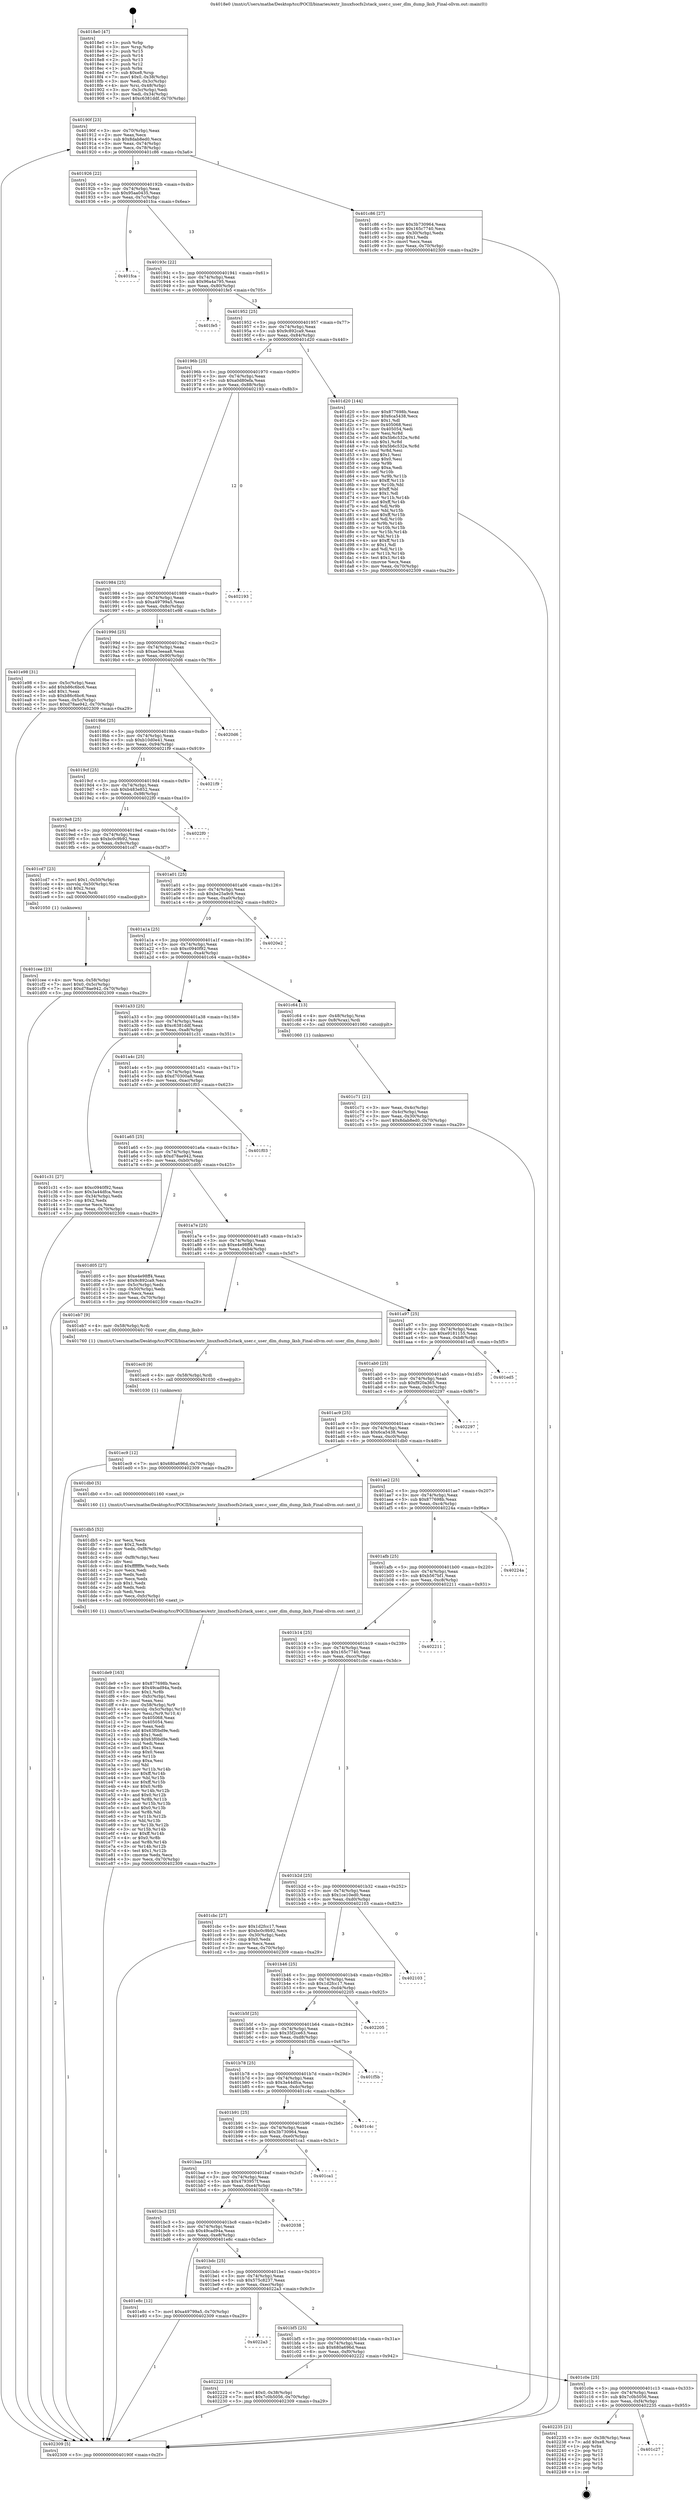 digraph "0x4018e0" {
  label = "0x4018e0 (/mnt/c/Users/mathe/Desktop/tcc/POCII/binaries/extr_linuxfsocfs2stack_user.c_user_dlm_dump_lksb_Final-ollvm.out::main(0))"
  labelloc = "t"
  node[shape=record]

  Entry [label="",width=0.3,height=0.3,shape=circle,fillcolor=black,style=filled]
  "0x40190f" [label="{
     0x40190f [23]\l
     | [instrs]\l
     &nbsp;&nbsp;0x40190f \<+3\>: mov -0x70(%rbp),%eax\l
     &nbsp;&nbsp;0x401912 \<+2\>: mov %eax,%ecx\l
     &nbsp;&nbsp;0x401914 \<+6\>: sub $0x8dab8ed0,%ecx\l
     &nbsp;&nbsp;0x40191a \<+3\>: mov %eax,-0x74(%rbp)\l
     &nbsp;&nbsp;0x40191d \<+3\>: mov %ecx,-0x78(%rbp)\l
     &nbsp;&nbsp;0x401920 \<+6\>: je 0000000000401c86 \<main+0x3a6\>\l
  }"]
  "0x401c86" [label="{
     0x401c86 [27]\l
     | [instrs]\l
     &nbsp;&nbsp;0x401c86 \<+5\>: mov $0x3b730964,%eax\l
     &nbsp;&nbsp;0x401c8b \<+5\>: mov $0x165c7740,%ecx\l
     &nbsp;&nbsp;0x401c90 \<+3\>: mov -0x30(%rbp),%edx\l
     &nbsp;&nbsp;0x401c93 \<+3\>: cmp $0x1,%edx\l
     &nbsp;&nbsp;0x401c96 \<+3\>: cmovl %ecx,%eax\l
     &nbsp;&nbsp;0x401c99 \<+3\>: mov %eax,-0x70(%rbp)\l
     &nbsp;&nbsp;0x401c9c \<+5\>: jmp 0000000000402309 \<main+0xa29\>\l
  }"]
  "0x401926" [label="{
     0x401926 [22]\l
     | [instrs]\l
     &nbsp;&nbsp;0x401926 \<+5\>: jmp 000000000040192b \<main+0x4b\>\l
     &nbsp;&nbsp;0x40192b \<+3\>: mov -0x74(%rbp),%eax\l
     &nbsp;&nbsp;0x40192e \<+5\>: sub $0x95aa0435,%eax\l
     &nbsp;&nbsp;0x401933 \<+3\>: mov %eax,-0x7c(%rbp)\l
     &nbsp;&nbsp;0x401936 \<+6\>: je 0000000000401fca \<main+0x6ea\>\l
  }"]
  Exit [label="",width=0.3,height=0.3,shape=circle,fillcolor=black,style=filled,peripheries=2]
  "0x401fca" [label="{
     0x401fca\l
  }", style=dashed]
  "0x40193c" [label="{
     0x40193c [22]\l
     | [instrs]\l
     &nbsp;&nbsp;0x40193c \<+5\>: jmp 0000000000401941 \<main+0x61\>\l
     &nbsp;&nbsp;0x401941 \<+3\>: mov -0x74(%rbp),%eax\l
     &nbsp;&nbsp;0x401944 \<+5\>: sub $0x96a4a795,%eax\l
     &nbsp;&nbsp;0x401949 \<+3\>: mov %eax,-0x80(%rbp)\l
     &nbsp;&nbsp;0x40194c \<+6\>: je 0000000000401fe5 \<main+0x705\>\l
  }"]
  "0x401c27" [label="{
     0x401c27\l
  }", style=dashed]
  "0x401fe5" [label="{
     0x401fe5\l
  }", style=dashed]
  "0x401952" [label="{
     0x401952 [25]\l
     | [instrs]\l
     &nbsp;&nbsp;0x401952 \<+5\>: jmp 0000000000401957 \<main+0x77\>\l
     &nbsp;&nbsp;0x401957 \<+3\>: mov -0x74(%rbp),%eax\l
     &nbsp;&nbsp;0x40195a \<+5\>: sub $0x9c892ca9,%eax\l
     &nbsp;&nbsp;0x40195f \<+6\>: mov %eax,-0x84(%rbp)\l
     &nbsp;&nbsp;0x401965 \<+6\>: je 0000000000401d20 \<main+0x440\>\l
  }"]
  "0x402235" [label="{
     0x402235 [21]\l
     | [instrs]\l
     &nbsp;&nbsp;0x402235 \<+3\>: mov -0x38(%rbp),%eax\l
     &nbsp;&nbsp;0x402238 \<+7\>: add $0xe8,%rsp\l
     &nbsp;&nbsp;0x40223f \<+1\>: pop %rbx\l
     &nbsp;&nbsp;0x402240 \<+2\>: pop %r12\l
     &nbsp;&nbsp;0x402242 \<+2\>: pop %r13\l
     &nbsp;&nbsp;0x402244 \<+2\>: pop %r14\l
     &nbsp;&nbsp;0x402246 \<+2\>: pop %r15\l
     &nbsp;&nbsp;0x402248 \<+1\>: pop %rbp\l
     &nbsp;&nbsp;0x402249 \<+1\>: ret\l
  }"]
  "0x401d20" [label="{
     0x401d20 [144]\l
     | [instrs]\l
     &nbsp;&nbsp;0x401d20 \<+5\>: mov $0x877698b,%eax\l
     &nbsp;&nbsp;0x401d25 \<+5\>: mov $0x6ca5438,%ecx\l
     &nbsp;&nbsp;0x401d2a \<+2\>: mov $0x1,%dl\l
     &nbsp;&nbsp;0x401d2c \<+7\>: mov 0x405068,%esi\l
     &nbsp;&nbsp;0x401d33 \<+7\>: mov 0x405054,%edi\l
     &nbsp;&nbsp;0x401d3a \<+3\>: mov %esi,%r8d\l
     &nbsp;&nbsp;0x401d3d \<+7\>: add $0x5b6c532e,%r8d\l
     &nbsp;&nbsp;0x401d44 \<+4\>: sub $0x1,%r8d\l
     &nbsp;&nbsp;0x401d48 \<+7\>: sub $0x5b6c532e,%r8d\l
     &nbsp;&nbsp;0x401d4f \<+4\>: imul %r8d,%esi\l
     &nbsp;&nbsp;0x401d53 \<+3\>: and $0x1,%esi\l
     &nbsp;&nbsp;0x401d56 \<+3\>: cmp $0x0,%esi\l
     &nbsp;&nbsp;0x401d59 \<+4\>: sete %r9b\l
     &nbsp;&nbsp;0x401d5d \<+3\>: cmp $0xa,%edi\l
     &nbsp;&nbsp;0x401d60 \<+4\>: setl %r10b\l
     &nbsp;&nbsp;0x401d64 \<+3\>: mov %r9b,%r11b\l
     &nbsp;&nbsp;0x401d67 \<+4\>: xor $0xff,%r11b\l
     &nbsp;&nbsp;0x401d6b \<+3\>: mov %r10b,%bl\l
     &nbsp;&nbsp;0x401d6e \<+3\>: xor $0xff,%bl\l
     &nbsp;&nbsp;0x401d71 \<+3\>: xor $0x1,%dl\l
     &nbsp;&nbsp;0x401d74 \<+3\>: mov %r11b,%r14b\l
     &nbsp;&nbsp;0x401d77 \<+4\>: and $0xff,%r14b\l
     &nbsp;&nbsp;0x401d7b \<+3\>: and %dl,%r9b\l
     &nbsp;&nbsp;0x401d7e \<+3\>: mov %bl,%r15b\l
     &nbsp;&nbsp;0x401d81 \<+4\>: and $0xff,%r15b\l
     &nbsp;&nbsp;0x401d85 \<+3\>: and %dl,%r10b\l
     &nbsp;&nbsp;0x401d88 \<+3\>: or %r9b,%r14b\l
     &nbsp;&nbsp;0x401d8b \<+3\>: or %r10b,%r15b\l
     &nbsp;&nbsp;0x401d8e \<+3\>: xor %r15b,%r14b\l
     &nbsp;&nbsp;0x401d91 \<+3\>: or %bl,%r11b\l
     &nbsp;&nbsp;0x401d94 \<+4\>: xor $0xff,%r11b\l
     &nbsp;&nbsp;0x401d98 \<+3\>: or $0x1,%dl\l
     &nbsp;&nbsp;0x401d9b \<+3\>: and %dl,%r11b\l
     &nbsp;&nbsp;0x401d9e \<+3\>: or %r11b,%r14b\l
     &nbsp;&nbsp;0x401da1 \<+4\>: test $0x1,%r14b\l
     &nbsp;&nbsp;0x401da5 \<+3\>: cmovne %ecx,%eax\l
     &nbsp;&nbsp;0x401da8 \<+3\>: mov %eax,-0x70(%rbp)\l
     &nbsp;&nbsp;0x401dab \<+5\>: jmp 0000000000402309 \<main+0xa29\>\l
  }"]
  "0x40196b" [label="{
     0x40196b [25]\l
     | [instrs]\l
     &nbsp;&nbsp;0x40196b \<+5\>: jmp 0000000000401970 \<main+0x90\>\l
     &nbsp;&nbsp;0x401970 \<+3\>: mov -0x74(%rbp),%eax\l
     &nbsp;&nbsp;0x401973 \<+5\>: sub $0xa0d80efa,%eax\l
     &nbsp;&nbsp;0x401978 \<+6\>: mov %eax,-0x88(%rbp)\l
     &nbsp;&nbsp;0x40197e \<+6\>: je 0000000000402193 \<main+0x8b3\>\l
  }"]
  "0x401c0e" [label="{
     0x401c0e [25]\l
     | [instrs]\l
     &nbsp;&nbsp;0x401c0e \<+5\>: jmp 0000000000401c13 \<main+0x333\>\l
     &nbsp;&nbsp;0x401c13 \<+3\>: mov -0x74(%rbp),%eax\l
     &nbsp;&nbsp;0x401c16 \<+5\>: sub $0x7c0b5056,%eax\l
     &nbsp;&nbsp;0x401c1b \<+6\>: mov %eax,-0xf4(%rbp)\l
     &nbsp;&nbsp;0x401c21 \<+6\>: je 0000000000402235 \<main+0x955\>\l
  }"]
  "0x402193" [label="{
     0x402193\l
  }", style=dashed]
  "0x401984" [label="{
     0x401984 [25]\l
     | [instrs]\l
     &nbsp;&nbsp;0x401984 \<+5\>: jmp 0000000000401989 \<main+0xa9\>\l
     &nbsp;&nbsp;0x401989 \<+3\>: mov -0x74(%rbp),%eax\l
     &nbsp;&nbsp;0x40198c \<+5\>: sub $0xa49799a5,%eax\l
     &nbsp;&nbsp;0x401991 \<+6\>: mov %eax,-0x8c(%rbp)\l
     &nbsp;&nbsp;0x401997 \<+6\>: je 0000000000401e98 \<main+0x5b8\>\l
  }"]
  "0x402222" [label="{
     0x402222 [19]\l
     | [instrs]\l
     &nbsp;&nbsp;0x402222 \<+7\>: movl $0x0,-0x38(%rbp)\l
     &nbsp;&nbsp;0x402229 \<+7\>: movl $0x7c0b5056,-0x70(%rbp)\l
     &nbsp;&nbsp;0x402230 \<+5\>: jmp 0000000000402309 \<main+0xa29\>\l
  }"]
  "0x401e98" [label="{
     0x401e98 [31]\l
     | [instrs]\l
     &nbsp;&nbsp;0x401e98 \<+3\>: mov -0x5c(%rbp),%eax\l
     &nbsp;&nbsp;0x401e9b \<+5\>: add $0xb86c6bc6,%eax\l
     &nbsp;&nbsp;0x401ea0 \<+3\>: add $0x1,%eax\l
     &nbsp;&nbsp;0x401ea3 \<+5\>: sub $0xb86c6bc6,%eax\l
     &nbsp;&nbsp;0x401ea8 \<+3\>: mov %eax,-0x5c(%rbp)\l
     &nbsp;&nbsp;0x401eab \<+7\>: movl $0xd78ae942,-0x70(%rbp)\l
     &nbsp;&nbsp;0x401eb2 \<+5\>: jmp 0000000000402309 \<main+0xa29\>\l
  }"]
  "0x40199d" [label="{
     0x40199d [25]\l
     | [instrs]\l
     &nbsp;&nbsp;0x40199d \<+5\>: jmp 00000000004019a2 \<main+0xc2\>\l
     &nbsp;&nbsp;0x4019a2 \<+3\>: mov -0x74(%rbp),%eax\l
     &nbsp;&nbsp;0x4019a5 \<+5\>: sub $0xae3eeaa8,%eax\l
     &nbsp;&nbsp;0x4019aa \<+6\>: mov %eax,-0x90(%rbp)\l
     &nbsp;&nbsp;0x4019b0 \<+6\>: je 00000000004020d6 \<main+0x7f6\>\l
  }"]
  "0x401bf5" [label="{
     0x401bf5 [25]\l
     | [instrs]\l
     &nbsp;&nbsp;0x401bf5 \<+5\>: jmp 0000000000401bfa \<main+0x31a\>\l
     &nbsp;&nbsp;0x401bfa \<+3\>: mov -0x74(%rbp),%eax\l
     &nbsp;&nbsp;0x401bfd \<+5\>: sub $0x680a696d,%eax\l
     &nbsp;&nbsp;0x401c02 \<+6\>: mov %eax,-0xf0(%rbp)\l
     &nbsp;&nbsp;0x401c08 \<+6\>: je 0000000000402222 \<main+0x942\>\l
  }"]
  "0x4020d6" [label="{
     0x4020d6\l
  }", style=dashed]
  "0x4019b6" [label="{
     0x4019b6 [25]\l
     | [instrs]\l
     &nbsp;&nbsp;0x4019b6 \<+5\>: jmp 00000000004019bb \<main+0xdb\>\l
     &nbsp;&nbsp;0x4019bb \<+3\>: mov -0x74(%rbp),%eax\l
     &nbsp;&nbsp;0x4019be \<+5\>: sub $0xb10d0e41,%eax\l
     &nbsp;&nbsp;0x4019c3 \<+6\>: mov %eax,-0x94(%rbp)\l
     &nbsp;&nbsp;0x4019c9 \<+6\>: je 00000000004021f9 \<main+0x919\>\l
  }"]
  "0x4022a3" [label="{
     0x4022a3\l
  }", style=dashed]
  "0x4021f9" [label="{
     0x4021f9\l
  }", style=dashed]
  "0x4019cf" [label="{
     0x4019cf [25]\l
     | [instrs]\l
     &nbsp;&nbsp;0x4019cf \<+5\>: jmp 00000000004019d4 \<main+0xf4\>\l
     &nbsp;&nbsp;0x4019d4 \<+3\>: mov -0x74(%rbp),%eax\l
     &nbsp;&nbsp;0x4019d7 \<+5\>: sub $0xb483e852,%eax\l
     &nbsp;&nbsp;0x4019dc \<+6\>: mov %eax,-0x98(%rbp)\l
     &nbsp;&nbsp;0x4019e2 \<+6\>: je 00000000004022f0 \<main+0xa10\>\l
  }"]
  "0x401ec9" [label="{
     0x401ec9 [12]\l
     | [instrs]\l
     &nbsp;&nbsp;0x401ec9 \<+7\>: movl $0x680a696d,-0x70(%rbp)\l
     &nbsp;&nbsp;0x401ed0 \<+5\>: jmp 0000000000402309 \<main+0xa29\>\l
  }"]
  "0x4022f0" [label="{
     0x4022f0\l
  }", style=dashed]
  "0x4019e8" [label="{
     0x4019e8 [25]\l
     | [instrs]\l
     &nbsp;&nbsp;0x4019e8 \<+5\>: jmp 00000000004019ed \<main+0x10d\>\l
     &nbsp;&nbsp;0x4019ed \<+3\>: mov -0x74(%rbp),%eax\l
     &nbsp;&nbsp;0x4019f0 \<+5\>: sub $0xbc0c9b92,%eax\l
     &nbsp;&nbsp;0x4019f5 \<+6\>: mov %eax,-0x9c(%rbp)\l
     &nbsp;&nbsp;0x4019fb \<+6\>: je 0000000000401cd7 \<main+0x3f7\>\l
  }"]
  "0x401ec0" [label="{
     0x401ec0 [9]\l
     | [instrs]\l
     &nbsp;&nbsp;0x401ec0 \<+4\>: mov -0x58(%rbp),%rdi\l
     &nbsp;&nbsp;0x401ec4 \<+5\>: call 0000000000401030 \<free@plt\>\l
     | [calls]\l
     &nbsp;&nbsp;0x401030 \{1\} (unknown)\l
  }"]
  "0x401cd7" [label="{
     0x401cd7 [23]\l
     | [instrs]\l
     &nbsp;&nbsp;0x401cd7 \<+7\>: movl $0x1,-0x50(%rbp)\l
     &nbsp;&nbsp;0x401cde \<+4\>: movslq -0x50(%rbp),%rax\l
     &nbsp;&nbsp;0x401ce2 \<+4\>: shl $0x2,%rax\l
     &nbsp;&nbsp;0x401ce6 \<+3\>: mov %rax,%rdi\l
     &nbsp;&nbsp;0x401ce9 \<+5\>: call 0000000000401050 \<malloc@plt\>\l
     | [calls]\l
     &nbsp;&nbsp;0x401050 \{1\} (unknown)\l
  }"]
  "0x401a01" [label="{
     0x401a01 [25]\l
     | [instrs]\l
     &nbsp;&nbsp;0x401a01 \<+5\>: jmp 0000000000401a06 \<main+0x126\>\l
     &nbsp;&nbsp;0x401a06 \<+3\>: mov -0x74(%rbp),%eax\l
     &nbsp;&nbsp;0x401a09 \<+5\>: sub $0xbe25a9c9,%eax\l
     &nbsp;&nbsp;0x401a0e \<+6\>: mov %eax,-0xa0(%rbp)\l
     &nbsp;&nbsp;0x401a14 \<+6\>: je 00000000004020e2 \<main+0x802\>\l
  }"]
  "0x401bdc" [label="{
     0x401bdc [25]\l
     | [instrs]\l
     &nbsp;&nbsp;0x401bdc \<+5\>: jmp 0000000000401be1 \<main+0x301\>\l
     &nbsp;&nbsp;0x401be1 \<+3\>: mov -0x74(%rbp),%eax\l
     &nbsp;&nbsp;0x401be4 \<+5\>: sub $0x575c8237,%eax\l
     &nbsp;&nbsp;0x401be9 \<+6\>: mov %eax,-0xec(%rbp)\l
     &nbsp;&nbsp;0x401bef \<+6\>: je 00000000004022a3 \<main+0x9c3\>\l
  }"]
  "0x4020e2" [label="{
     0x4020e2\l
  }", style=dashed]
  "0x401a1a" [label="{
     0x401a1a [25]\l
     | [instrs]\l
     &nbsp;&nbsp;0x401a1a \<+5\>: jmp 0000000000401a1f \<main+0x13f\>\l
     &nbsp;&nbsp;0x401a1f \<+3\>: mov -0x74(%rbp),%eax\l
     &nbsp;&nbsp;0x401a22 \<+5\>: sub $0xc0940f92,%eax\l
     &nbsp;&nbsp;0x401a27 \<+6\>: mov %eax,-0xa4(%rbp)\l
     &nbsp;&nbsp;0x401a2d \<+6\>: je 0000000000401c64 \<main+0x384\>\l
  }"]
  "0x401e8c" [label="{
     0x401e8c [12]\l
     | [instrs]\l
     &nbsp;&nbsp;0x401e8c \<+7\>: movl $0xa49799a5,-0x70(%rbp)\l
     &nbsp;&nbsp;0x401e93 \<+5\>: jmp 0000000000402309 \<main+0xa29\>\l
  }"]
  "0x401c64" [label="{
     0x401c64 [13]\l
     | [instrs]\l
     &nbsp;&nbsp;0x401c64 \<+4\>: mov -0x48(%rbp),%rax\l
     &nbsp;&nbsp;0x401c68 \<+4\>: mov 0x8(%rax),%rdi\l
     &nbsp;&nbsp;0x401c6c \<+5\>: call 0000000000401060 \<atoi@plt\>\l
     | [calls]\l
     &nbsp;&nbsp;0x401060 \{1\} (unknown)\l
  }"]
  "0x401a33" [label="{
     0x401a33 [25]\l
     | [instrs]\l
     &nbsp;&nbsp;0x401a33 \<+5\>: jmp 0000000000401a38 \<main+0x158\>\l
     &nbsp;&nbsp;0x401a38 \<+3\>: mov -0x74(%rbp),%eax\l
     &nbsp;&nbsp;0x401a3b \<+5\>: sub $0xc6381ddf,%eax\l
     &nbsp;&nbsp;0x401a40 \<+6\>: mov %eax,-0xa8(%rbp)\l
     &nbsp;&nbsp;0x401a46 \<+6\>: je 0000000000401c31 \<main+0x351\>\l
  }"]
  "0x401bc3" [label="{
     0x401bc3 [25]\l
     | [instrs]\l
     &nbsp;&nbsp;0x401bc3 \<+5\>: jmp 0000000000401bc8 \<main+0x2e8\>\l
     &nbsp;&nbsp;0x401bc8 \<+3\>: mov -0x74(%rbp),%eax\l
     &nbsp;&nbsp;0x401bcb \<+5\>: sub $0x49cad94a,%eax\l
     &nbsp;&nbsp;0x401bd0 \<+6\>: mov %eax,-0xe8(%rbp)\l
     &nbsp;&nbsp;0x401bd6 \<+6\>: je 0000000000401e8c \<main+0x5ac\>\l
  }"]
  "0x401c31" [label="{
     0x401c31 [27]\l
     | [instrs]\l
     &nbsp;&nbsp;0x401c31 \<+5\>: mov $0xc0940f92,%eax\l
     &nbsp;&nbsp;0x401c36 \<+5\>: mov $0x3a44dfca,%ecx\l
     &nbsp;&nbsp;0x401c3b \<+3\>: mov -0x34(%rbp),%edx\l
     &nbsp;&nbsp;0x401c3e \<+3\>: cmp $0x2,%edx\l
     &nbsp;&nbsp;0x401c41 \<+3\>: cmovne %ecx,%eax\l
     &nbsp;&nbsp;0x401c44 \<+3\>: mov %eax,-0x70(%rbp)\l
     &nbsp;&nbsp;0x401c47 \<+5\>: jmp 0000000000402309 \<main+0xa29\>\l
  }"]
  "0x401a4c" [label="{
     0x401a4c [25]\l
     | [instrs]\l
     &nbsp;&nbsp;0x401a4c \<+5\>: jmp 0000000000401a51 \<main+0x171\>\l
     &nbsp;&nbsp;0x401a51 \<+3\>: mov -0x74(%rbp),%eax\l
     &nbsp;&nbsp;0x401a54 \<+5\>: sub $0xd70300a8,%eax\l
     &nbsp;&nbsp;0x401a59 \<+6\>: mov %eax,-0xac(%rbp)\l
     &nbsp;&nbsp;0x401a5f \<+6\>: je 0000000000401f03 \<main+0x623\>\l
  }"]
  "0x402309" [label="{
     0x402309 [5]\l
     | [instrs]\l
     &nbsp;&nbsp;0x402309 \<+5\>: jmp 000000000040190f \<main+0x2f\>\l
  }"]
  "0x4018e0" [label="{
     0x4018e0 [47]\l
     | [instrs]\l
     &nbsp;&nbsp;0x4018e0 \<+1\>: push %rbp\l
     &nbsp;&nbsp;0x4018e1 \<+3\>: mov %rsp,%rbp\l
     &nbsp;&nbsp;0x4018e4 \<+2\>: push %r15\l
     &nbsp;&nbsp;0x4018e6 \<+2\>: push %r14\l
     &nbsp;&nbsp;0x4018e8 \<+2\>: push %r13\l
     &nbsp;&nbsp;0x4018ea \<+2\>: push %r12\l
     &nbsp;&nbsp;0x4018ec \<+1\>: push %rbx\l
     &nbsp;&nbsp;0x4018ed \<+7\>: sub $0xe8,%rsp\l
     &nbsp;&nbsp;0x4018f4 \<+7\>: movl $0x0,-0x38(%rbp)\l
     &nbsp;&nbsp;0x4018fb \<+3\>: mov %edi,-0x3c(%rbp)\l
     &nbsp;&nbsp;0x4018fe \<+4\>: mov %rsi,-0x48(%rbp)\l
     &nbsp;&nbsp;0x401902 \<+3\>: mov -0x3c(%rbp),%edi\l
     &nbsp;&nbsp;0x401905 \<+3\>: mov %edi,-0x34(%rbp)\l
     &nbsp;&nbsp;0x401908 \<+7\>: movl $0xc6381ddf,-0x70(%rbp)\l
  }"]
  "0x401c71" [label="{
     0x401c71 [21]\l
     | [instrs]\l
     &nbsp;&nbsp;0x401c71 \<+3\>: mov %eax,-0x4c(%rbp)\l
     &nbsp;&nbsp;0x401c74 \<+3\>: mov -0x4c(%rbp),%eax\l
     &nbsp;&nbsp;0x401c77 \<+3\>: mov %eax,-0x30(%rbp)\l
     &nbsp;&nbsp;0x401c7a \<+7\>: movl $0x8dab8ed0,-0x70(%rbp)\l
     &nbsp;&nbsp;0x401c81 \<+5\>: jmp 0000000000402309 \<main+0xa29\>\l
  }"]
  "0x402038" [label="{
     0x402038\l
  }", style=dashed]
  "0x401f03" [label="{
     0x401f03\l
  }", style=dashed]
  "0x401a65" [label="{
     0x401a65 [25]\l
     | [instrs]\l
     &nbsp;&nbsp;0x401a65 \<+5\>: jmp 0000000000401a6a \<main+0x18a\>\l
     &nbsp;&nbsp;0x401a6a \<+3\>: mov -0x74(%rbp),%eax\l
     &nbsp;&nbsp;0x401a6d \<+5\>: sub $0xd78ae942,%eax\l
     &nbsp;&nbsp;0x401a72 \<+6\>: mov %eax,-0xb0(%rbp)\l
     &nbsp;&nbsp;0x401a78 \<+6\>: je 0000000000401d05 \<main+0x425\>\l
  }"]
  "0x401baa" [label="{
     0x401baa [25]\l
     | [instrs]\l
     &nbsp;&nbsp;0x401baa \<+5\>: jmp 0000000000401baf \<main+0x2cf\>\l
     &nbsp;&nbsp;0x401baf \<+3\>: mov -0x74(%rbp),%eax\l
     &nbsp;&nbsp;0x401bb2 \<+5\>: sub $0x4793957f,%eax\l
     &nbsp;&nbsp;0x401bb7 \<+6\>: mov %eax,-0xe4(%rbp)\l
     &nbsp;&nbsp;0x401bbd \<+6\>: je 0000000000402038 \<main+0x758\>\l
  }"]
  "0x401d05" [label="{
     0x401d05 [27]\l
     | [instrs]\l
     &nbsp;&nbsp;0x401d05 \<+5\>: mov $0xe4e98ff4,%eax\l
     &nbsp;&nbsp;0x401d0a \<+5\>: mov $0x9c892ca9,%ecx\l
     &nbsp;&nbsp;0x401d0f \<+3\>: mov -0x5c(%rbp),%edx\l
     &nbsp;&nbsp;0x401d12 \<+3\>: cmp -0x50(%rbp),%edx\l
     &nbsp;&nbsp;0x401d15 \<+3\>: cmovl %ecx,%eax\l
     &nbsp;&nbsp;0x401d18 \<+3\>: mov %eax,-0x70(%rbp)\l
     &nbsp;&nbsp;0x401d1b \<+5\>: jmp 0000000000402309 \<main+0xa29\>\l
  }"]
  "0x401a7e" [label="{
     0x401a7e [25]\l
     | [instrs]\l
     &nbsp;&nbsp;0x401a7e \<+5\>: jmp 0000000000401a83 \<main+0x1a3\>\l
     &nbsp;&nbsp;0x401a83 \<+3\>: mov -0x74(%rbp),%eax\l
     &nbsp;&nbsp;0x401a86 \<+5\>: sub $0xe4e98ff4,%eax\l
     &nbsp;&nbsp;0x401a8b \<+6\>: mov %eax,-0xb4(%rbp)\l
     &nbsp;&nbsp;0x401a91 \<+6\>: je 0000000000401eb7 \<main+0x5d7\>\l
  }"]
  "0x401ca1" [label="{
     0x401ca1\l
  }", style=dashed]
  "0x401eb7" [label="{
     0x401eb7 [9]\l
     | [instrs]\l
     &nbsp;&nbsp;0x401eb7 \<+4\>: mov -0x58(%rbp),%rdi\l
     &nbsp;&nbsp;0x401ebb \<+5\>: call 0000000000401760 \<user_dlm_dump_lksb\>\l
     | [calls]\l
     &nbsp;&nbsp;0x401760 \{1\} (/mnt/c/Users/mathe/Desktop/tcc/POCII/binaries/extr_linuxfsocfs2stack_user.c_user_dlm_dump_lksb_Final-ollvm.out::user_dlm_dump_lksb)\l
  }"]
  "0x401a97" [label="{
     0x401a97 [25]\l
     | [instrs]\l
     &nbsp;&nbsp;0x401a97 \<+5\>: jmp 0000000000401a9c \<main+0x1bc\>\l
     &nbsp;&nbsp;0x401a9c \<+3\>: mov -0x74(%rbp),%eax\l
     &nbsp;&nbsp;0x401a9f \<+5\>: sub $0xe9181155,%eax\l
     &nbsp;&nbsp;0x401aa4 \<+6\>: mov %eax,-0xb8(%rbp)\l
     &nbsp;&nbsp;0x401aaa \<+6\>: je 0000000000401ed5 \<main+0x5f5\>\l
  }"]
  "0x401b91" [label="{
     0x401b91 [25]\l
     | [instrs]\l
     &nbsp;&nbsp;0x401b91 \<+5\>: jmp 0000000000401b96 \<main+0x2b6\>\l
     &nbsp;&nbsp;0x401b96 \<+3\>: mov -0x74(%rbp),%eax\l
     &nbsp;&nbsp;0x401b99 \<+5\>: sub $0x3b730964,%eax\l
     &nbsp;&nbsp;0x401b9e \<+6\>: mov %eax,-0xe0(%rbp)\l
     &nbsp;&nbsp;0x401ba4 \<+6\>: je 0000000000401ca1 \<main+0x3c1\>\l
  }"]
  "0x401ed5" [label="{
     0x401ed5\l
  }", style=dashed]
  "0x401ab0" [label="{
     0x401ab0 [25]\l
     | [instrs]\l
     &nbsp;&nbsp;0x401ab0 \<+5\>: jmp 0000000000401ab5 \<main+0x1d5\>\l
     &nbsp;&nbsp;0x401ab5 \<+3\>: mov -0x74(%rbp),%eax\l
     &nbsp;&nbsp;0x401ab8 \<+5\>: sub $0xf920a365,%eax\l
     &nbsp;&nbsp;0x401abd \<+6\>: mov %eax,-0xbc(%rbp)\l
     &nbsp;&nbsp;0x401ac3 \<+6\>: je 0000000000402297 \<main+0x9b7\>\l
  }"]
  "0x401c4c" [label="{
     0x401c4c\l
  }", style=dashed]
  "0x402297" [label="{
     0x402297\l
  }", style=dashed]
  "0x401ac9" [label="{
     0x401ac9 [25]\l
     | [instrs]\l
     &nbsp;&nbsp;0x401ac9 \<+5\>: jmp 0000000000401ace \<main+0x1ee\>\l
     &nbsp;&nbsp;0x401ace \<+3\>: mov -0x74(%rbp),%eax\l
     &nbsp;&nbsp;0x401ad1 \<+5\>: sub $0x6ca5438,%eax\l
     &nbsp;&nbsp;0x401ad6 \<+6\>: mov %eax,-0xc0(%rbp)\l
     &nbsp;&nbsp;0x401adc \<+6\>: je 0000000000401db0 \<main+0x4d0\>\l
  }"]
  "0x401b78" [label="{
     0x401b78 [25]\l
     | [instrs]\l
     &nbsp;&nbsp;0x401b78 \<+5\>: jmp 0000000000401b7d \<main+0x29d\>\l
     &nbsp;&nbsp;0x401b7d \<+3\>: mov -0x74(%rbp),%eax\l
     &nbsp;&nbsp;0x401b80 \<+5\>: sub $0x3a44dfca,%eax\l
     &nbsp;&nbsp;0x401b85 \<+6\>: mov %eax,-0xdc(%rbp)\l
     &nbsp;&nbsp;0x401b8b \<+6\>: je 0000000000401c4c \<main+0x36c\>\l
  }"]
  "0x401db0" [label="{
     0x401db0 [5]\l
     | [instrs]\l
     &nbsp;&nbsp;0x401db0 \<+5\>: call 0000000000401160 \<next_i\>\l
     | [calls]\l
     &nbsp;&nbsp;0x401160 \{1\} (/mnt/c/Users/mathe/Desktop/tcc/POCII/binaries/extr_linuxfsocfs2stack_user.c_user_dlm_dump_lksb_Final-ollvm.out::next_i)\l
  }"]
  "0x401ae2" [label="{
     0x401ae2 [25]\l
     | [instrs]\l
     &nbsp;&nbsp;0x401ae2 \<+5\>: jmp 0000000000401ae7 \<main+0x207\>\l
     &nbsp;&nbsp;0x401ae7 \<+3\>: mov -0x74(%rbp),%eax\l
     &nbsp;&nbsp;0x401aea \<+5\>: sub $0x877698b,%eax\l
     &nbsp;&nbsp;0x401aef \<+6\>: mov %eax,-0xc4(%rbp)\l
     &nbsp;&nbsp;0x401af5 \<+6\>: je 000000000040224a \<main+0x96a\>\l
  }"]
  "0x401f5b" [label="{
     0x401f5b\l
  }", style=dashed]
  "0x40224a" [label="{
     0x40224a\l
  }", style=dashed]
  "0x401afb" [label="{
     0x401afb [25]\l
     | [instrs]\l
     &nbsp;&nbsp;0x401afb \<+5\>: jmp 0000000000401b00 \<main+0x220\>\l
     &nbsp;&nbsp;0x401b00 \<+3\>: mov -0x74(%rbp),%eax\l
     &nbsp;&nbsp;0x401b03 \<+5\>: sub $0xb567bf1,%eax\l
     &nbsp;&nbsp;0x401b08 \<+6\>: mov %eax,-0xc8(%rbp)\l
     &nbsp;&nbsp;0x401b0e \<+6\>: je 0000000000402211 \<main+0x931\>\l
  }"]
  "0x401b5f" [label="{
     0x401b5f [25]\l
     | [instrs]\l
     &nbsp;&nbsp;0x401b5f \<+5\>: jmp 0000000000401b64 \<main+0x284\>\l
     &nbsp;&nbsp;0x401b64 \<+3\>: mov -0x74(%rbp),%eax\l
     &nbsp;&nbsp;0x401b67 \<+5\>: sub $0x35f2ce63,%eax\l
     &nbsp;&nbsp;0x401b6c \<+6\>: mov %eax,-0xd8(%rbp)\l
     &nbsp;&nbsp;0x401b72 \<+6\>: je 0000000000401f5b \<main+0x67b\>\l
  }"]
  "0x402211" [label="{
     0x402211\l
  }", style=dashed]
  "0x401b14" [label="{
     0x401b14 [25]\l
     | [instrs]\l
     &nbsp;&nbsp;0x401b14 \<+5\>: jmp 0000000000401b19 \<main+0x239\>\l
     &nbsp;&nbsp;0x401b19 \<+3\>: mov -0x74(%rbp),%eax\l
     &nbsp;&nbsp;0x401b1c \<+5\>: sub $0x165c7740,%eax\l
     &nbsp;&nbsp;0x401b21 \<+6\>: mov %eax,-0xcc(%rbp)\l
     &nbsp;&nbsp;0x401b27 \<+6\>: je 0000000000401cbc \<main+0x3dc\>\l
  }"]
  "0x402205" [label="{
     0x402205\l
  }", style=dashed]
  "0x401cbc" [label="{
     0x401cbc [27]\l
     | [instrs]\l
     &nbsp;&nbsp;0x401cbc \<+5\>: mov $0x1d2fcc17,%eax\l
     &nbsp;&nbsp;0x401cc1 \<+5\>: mov $0xbc0c9b92,%ecx\l
     &nbsp;&nbsp;0x401cc6 \<+3\>: mov -0x30(%rbp),%edx\l
     &nbsp;&nbsp;0x401cc9 \<+3\>: cmp $0x0,%edx\l
     &nbsp;&nbsp;0x401ccc \<+3\>: cmove %ecx,%eax\l
     &nbsp;&nbsp;0x401ccf \<+3\>: mov %eax,-0x70(%rbp)\l
     &nbsp;&nbsp;0x401cd2 \<+5\>: jmp 0000000000402309 \<main+0xa29\>\l
  }"]
  "0x401b2d" [label="{
     0x401b2d [25]\l
     | [instrs]\l
     &nbsp;&nbsp;0x401b2d \<+5\>: jmp 0000000000401b32 \<main+0x252\>\l
     &nbsp;&nbsp;0x401b32 \<+3\>: mov -0x74(%rbp),%eax\l
     &nbsp;&nbsp;0x401b35 \<+5\>: sub $0x1ce10ed0,%eax\l
     &nbsp;&nbsp;0x401b3a \<+6\>: mov %eax,-0xd0(%rbp)\l
     &nbsp;&nbsp;0x401b40 \<+6\>: je 0000000000402103 \<main+0x823\>\l
  }"]
  "0x401cee" [label="{
     0x401cee [23]\l
     | [instrs]\l
     &nbsp;&nbsp;0x401cee \<+4\>: mov %rax,-0x58(%rbp)\l
     &nbsp;&nbsp;0x401cf2 \<+7\>: movl $0x0,-0x5c(%rbp)\l
     &nbsp;&nbsp;0x401cf9 \<+7\>: movl $0xd78ae942,-0x70(%rbp)\l
     &nbsp;&nbsp;0x401d00 \<+5\>: jmp 0000000000402309 \<main+0xa29\>\l
  }"]
  "0x401db5" [label="{
     0x401db5 [52]\l
     | [instrs]\l
     &nbsp;&nbsp;0x401db5 \<+2\>: xor %ecx,%ecx\l
     &nbsp;&nbsp;0x401db7 \<+5\>: mov $0x2,%edx\l
     &nbsp;&nbsp;0x401dbc \<+6\>: mov %edx,-0xf8(%rbp)\l
     &nbsp;&nbsp;0x401dc2 \<+1\>: cltd\l
     &nbsp;&nbsp;0x401dc3 \<+6\>: mov -0xf8(%rbp),%esi\l
     &nbsp;&nbsp;0x401dc9 \<+2\>: idiv %esi\l
     &nbsp;&nbsp;0x401dcb \<+6\>: imul $0xfffffffe,%edx,%edx\l
     &nbsp;&nbsp;0x401dd1 \<+2\>: mov %ecx,%edi\l
     &nbsp;&nbsp;0x401dd3 \<+2\>: sub %edx,%edi\l
     &nbsp;&nbsp;0x401dd5 \<+2\>: mov %ecx,%edx\l
     &nbsp;&nbsp;0x401dd7 \<+3\>: sub $0x1,%edx\l
     &nbsp;&nbsp;0x401dda \<+2\>: add %edx,%edi\l
     &nbsp;&nbsp;0x401ddc \<+2\>: sub %edi,%ecx\l
     &nbsp;&nbsp;0x401dde \<+6\>: mov %ecx,-0xfc(%rbp)\l
     &nbsp;&nbsp;0x401de4 \<+5\>: call 0000000000401160 \<next_i\>\l
     | [calls]\l
     &nbsp;&nbsp;0x401160 \{1\} (/mnt/c/Users/mathe/Desktop/tcc/POCII/binaries/extr_linuxfsocfs2stack_user.c_user_dlm_dump_lksb_Final-ollvm.out::next_i)\l
  }"]
  "0x401de9" [label="{
     0x401de9 [163]\l
     | [instrs]\l
     &nbsp;&nbsp;0x401de9 \<+5\>: mov $0x877698b,%ecx\l
     &nbsp;&nbsp;0x401dee \<+5\>: mov $0x49cad94a,%edx\l
     &nbsp;&nbsp;0x401df3 \<+3\>: mov $0x1,%r8b\l
     &nbsp;&nbsp;0x401df6 \<+6\>: mov -0xfc(%rbp),%esi\l
     &nbsp;&nbsp;0x401dfc \<+3\>: imul %eax,%esi\l
     &nbsp;&nbsp;0x401dff \<+4\>: mov -0x58(%rbp),%r9\l
     &nbsp;&nbsp;0x401e03 \<+4\>: movslq -0x5c(%rbp),%r10\l
     &nbsp;&nbsp;0x401e07 \<+4\>: mov %esi,(%r9,%r10,4)\l
     &nbsp;&nbsp;0x401e0b \<+7\>: mov 0x405068,%eax\l
     &nbsp;&nbsp;0x401e12 \<+7\>: mov 0x405054,%esi\l
     &nbsp;&nbsp;0x401e19 \<+2\>: mov %eax,%edi\l
     &nbsp;&nbsp;0x401e1b \<+6\>: add $0x63f0bd9e,%edi\l
     &nbsp;&nbsp;0x401e21 \<+3\>: sub $0x1,%edi\l
     &nbsp;&nbsp;0x401e24 \<+6\>: sub $0x63f0bd9e,%edi\l
     &nbsp;&nbsp;0x401e2a \<+3\>: imul %edi,%eax\l
     &nbsp;&nbsp;0x401e2d \<+3\>: and $0x1,%eax\l
     &nbsp;&nbsp;0x401e30 \<+3\>: cmp $0x0,%eax\l
     &nbsp;&nbsp;0x401e33 \<+4\>: sete %r11b\l
     &nbsp;&nbsp;0x401e37 \<+3\>: cmp $0xa,%esi\l
     &nbsp;&nbsp;0x401e3a \<+3\>: setl %bl\l
     &nbsp;&nbsp;0x401e3d \<+3\>: mov %r11b,%r14b\l
     &nbsp;&nbsp;0x401e40 \<+4\>: xor $0xff,%r14b\l
     &nbsp;&nbsp;0x401e44 \<+3\>: mov %bl,%r15b\l
     &nbsp;&nbsp;0x401e47 \<+4\>: xor $0xff,%r15b\l
     &nbsp;&nbsp;0x401e4b \<+4\>: xor $0x0,%r8b\l
     &nbsp;&nbsp;0x401e4f \<+3\>: mov %r14b,%r12b\l
     &nbsp;&nbsp;0x401e52 \<+4\>: and $0x0,%r12b\l
     &nbsp;&nbsp;0x401e56 \<+3\>: and %r8b,%r11b\l
     &nbsp;&nbsp;0x401e59 \<+3\>: mov %r15b,%r13b\l
     &nbsp;&nbsp;0x401e5c \<+4\>: and $0x0,%r13b\l
     &nbsp;&nbsp;0x401e60 \<+3\>: and %r8b,%bl\l
     &nbsp;&nbsp;0x401e63 \<+3\>: or %r11b,%r12b\l
     &nbsp;&nbsp;0x401e66 \<+3\>: or %bl,%r13b\l
     &nbsp;&nbsp;0x401e69 \<+3\>: xor %r13b,%r12b\l
     &nbsp;&nbsp;0x401e6c \<+3\>: or %r15b,%r14b\l
     &nbsp;&nbsp;0x401e6f \<+4\>: xor $0xff,%r14b\l
     &nbsp;&nbsp;0x401e73 \<+4\>: or $0x0,%r8b\l
     &nbsp;&nbsp;0x401e77 \<+3\>: and %r8b,%r14b\l
     &nbsp;&nbsp;0x401e7a \<+3\>: or %r14b,%r12b\l
     &nbsp;&nbsp;0x401e7d \<+4\>: test $0x1,%r12b\l
     &nbsp;&nbsp;0x401e81 \<+3\>: cmovne %edx,%ecx\l
     &nbsp;&nbsp;0x401e84 \<+3\>: mov %ecx,-0x70(%rbp)\l
     &nbsp;&nbsp;0x401e87 \<+5\>: jmp 0000000000402309 \<main+0xa29\>\l
  }"]
  "0x401b46" [label="{
     0x401b46 [25]\l
     | [instrs]\l
     &nbsp;&nbsp;0x401b46 \<+5\>: jmp 0000000000401b4b \<main+0x26b\>\l
     &nbsp;&nbsp;0x401b4b \<+3\>: mov -0x74(%rbp),%eax\l
     &nbsp;&nbsp;0x401b4e \<+5\>: sub $0x1d2fcc17,%eax\l
     &nbsp;&nbsp;0x401b53 \<+6\>: mov %eax,-0xd4(%rbp)\l
     &nbsp;&nbsp;0x401b59 \<+6\>: je 0000000000402205 \<main+0x925\>\l
  }"]
  "0x402103" [label="{
     0x402103\l
  }", style=dashed]
  Entry -> "0x4018e0" [label=" 1"]
  "0x40190f" -> "0x401c86" [label=" 1"]
  "0x40190f" -> "0x401926" [label=" 13"]
  "0x402235" -> Exit [label=" 1"]
  "0x401926" -> "0x401fca" [label=" 0"]
  "0x401926" -> "0x40193c" [label=" 13"]
  "0x401c0e" -> "0x401c27" [label=" 0"]
  "0x40193c" -> "0x401fe5" [label=" 0"]
  "0x40193c" -> "0x401952" [label=" 13"]
  "0x401c0e" -> "0x402235" [label=" 1"]
  "0x401952" -> "0x401d20" [label=" 1"]
  "0x401952" -> "0x40196b" [label=" 12"]
  "0x402222" -> "0x402309" [label=" 1"]
  "0x40196b" -> "0x402193" [label=" 0"]
  "0x40196b" -> "0x401984" [label=" 12"]
  "0x401bf5" -> "0x401c0e" [label=" 1"]
  "0x401984" -> "0x401e98" [label=" 1"]
  "0x401984" -> "0x40199d" [label=" 11"]
  "0x401bf5" -> "0x402222" [label=" 1"]
  "0x40199d" -> "0x4020d6" [label=" 0"]
  "0x40199d" -> "0x4019b6" [label=" 11"]
  "0x401bdc" -> "0x401bf5" [label=" 2"]
  "0x4019b6" -> "0x4021f9" [label=" 0"]
  "0x4019b6" -> "0x4019cf" [label=" 11"]
  "0x401bdc" -> "0x4022a3" [label=" 0"]
  "0x4019cf" -> "0x4022f0" [label=" 0"]
  "0x4019cf" -> "0x4019e8" [label=" 11"]
  "0x401ec9" -> "0x402309" [label=" 1"]
  "0x4019e8" -> "0x401cd7" [label=" 1"]
  "0x4019e8" -> "0x401a01" [label=" 10"]
  "0x401ec0" -> "0x401ec9" [label=" 1"]
  "0x401a01" -> "0x4020e2" [label=" 0"]
  "0x401a01" -> "0x401a1a" [label=" 10"]
  "0x401eb7" -> "0x401ec0" [label=" 1"]
  "0x401a1a" -> "0x401c64" [label=" 1"]
  "0x401a1a" -> "0x401a33" [label=" 9"]
  "0x401e98" -> "0x402309" [label=" 1"]
  "0x401a33" -> "0x401c31" [label=" 1"]
  "0x401a33" -> "0x401a4c" [label=" 8"]
  "0x401c31" -> "0x402309" [label=" 1"]
  "0x4018e0" -> "0x40190f" [label=" 1"]
  "0x402309" -> "0x40190f" [label=" 13"]
  "0x401c64" -> "0x401c71" [label=" 1"]
  "0x401c71" -> "0x402309" [label=" 1"]
  "0x401c86" -> "0x402309" [label=" 1"]
  "0x401bc3" -> "0x401bdc" [label=" 2"]
  "0x401a4c" -> "0x401f03" [label=" 0"]
  "0x401a4c" -> "0x401a65" [label=" 8"]
  "0x401bc3" -> "0x401e8c" [label=" 1"]
  "0x401a65" -> "0x401d05" [label=" 2"]
  "0x401a65" -> "0x401a7e" [label=" 6"]
  "0x401baa" -> "0x401bc3" [label=" 3"]
  "0x401a7e" -> "0x401eb7" [label=" 1"]
  "0x401a7e" -> "0x401a97" [label=" 5"]
  "0x401baa" -> "0x402038" [label=" 0"]
  "0x401a97" -> "0x401ed5" [label=" 0"]
  "0x401a97" -> "0x401ab0" [label=" 5"]
  "0x401b91" -> "0x401baa" [label=" 3"]
  "0x401ab0" -> "0x402297" [label=" 0"]
  "0x401ab0" -> "0x401ac9" [label=" 5"]
  "0x401b91" -> "0x401ca1" [label=" 0"]
  "0x401ac9" -> "0x401db0" [label=" 1"]
  "0x401ac9" -> "0x401ae2" [label=" 4"]
  "0x401b78" -> "0x401b91" [label=" 3"]
  "0x401ae2" -> "0x40224a" [label=" 0"]
  "0x401ae2" -> "0x401afb" [label=" 4"]
  "0x401b78" -> "0x401c4c" [label=" 0"]
  "0x401afb" -> "0x402211" [label=" 0"]
  "0x401afb" -> "0x401b14" [label=" 4"]
  "0x401b5f" -> "0x401b78" [label=" 3"]
  "0x401b14" -> "0x401cbc" [label=" 1"]
  "0x401b14" -> "0x401b2d" [label=" 3"]
  "0x401cbc" -> "0x402309" [label=" 1"]
  "0x401cd7" -> "0x401cee" [label=" 1"]
  "0x401cee" -> "0x402309" [label=" 1"]
  "0x401d05" -> "0x402309" [label=" 2"]
  "0x401d20" -> "0x402309" [label=" 1"]
  "0x401db0" -> "0x401db5" [label=" 1"]
  "0x401db5" -> "0x401de9" [label=" 1"]
  "0x401de9" -> "0x402309" [label=" 1"]
  "0x401b5f" -> "0x401f5b" [label=" 0"]
  "0x401b2d" -> "0x402103" [label=" 0"]
  "0x401b2d" -> "0x401b46" [label=" 3"]
  "0x401e8c" -> "0x402309" [label=" 1"]
  "0x401b46" -> "0x402205" [label=" 0"]
  "0x401b46" -> "0x401b5f" [label=" 3"]
}
